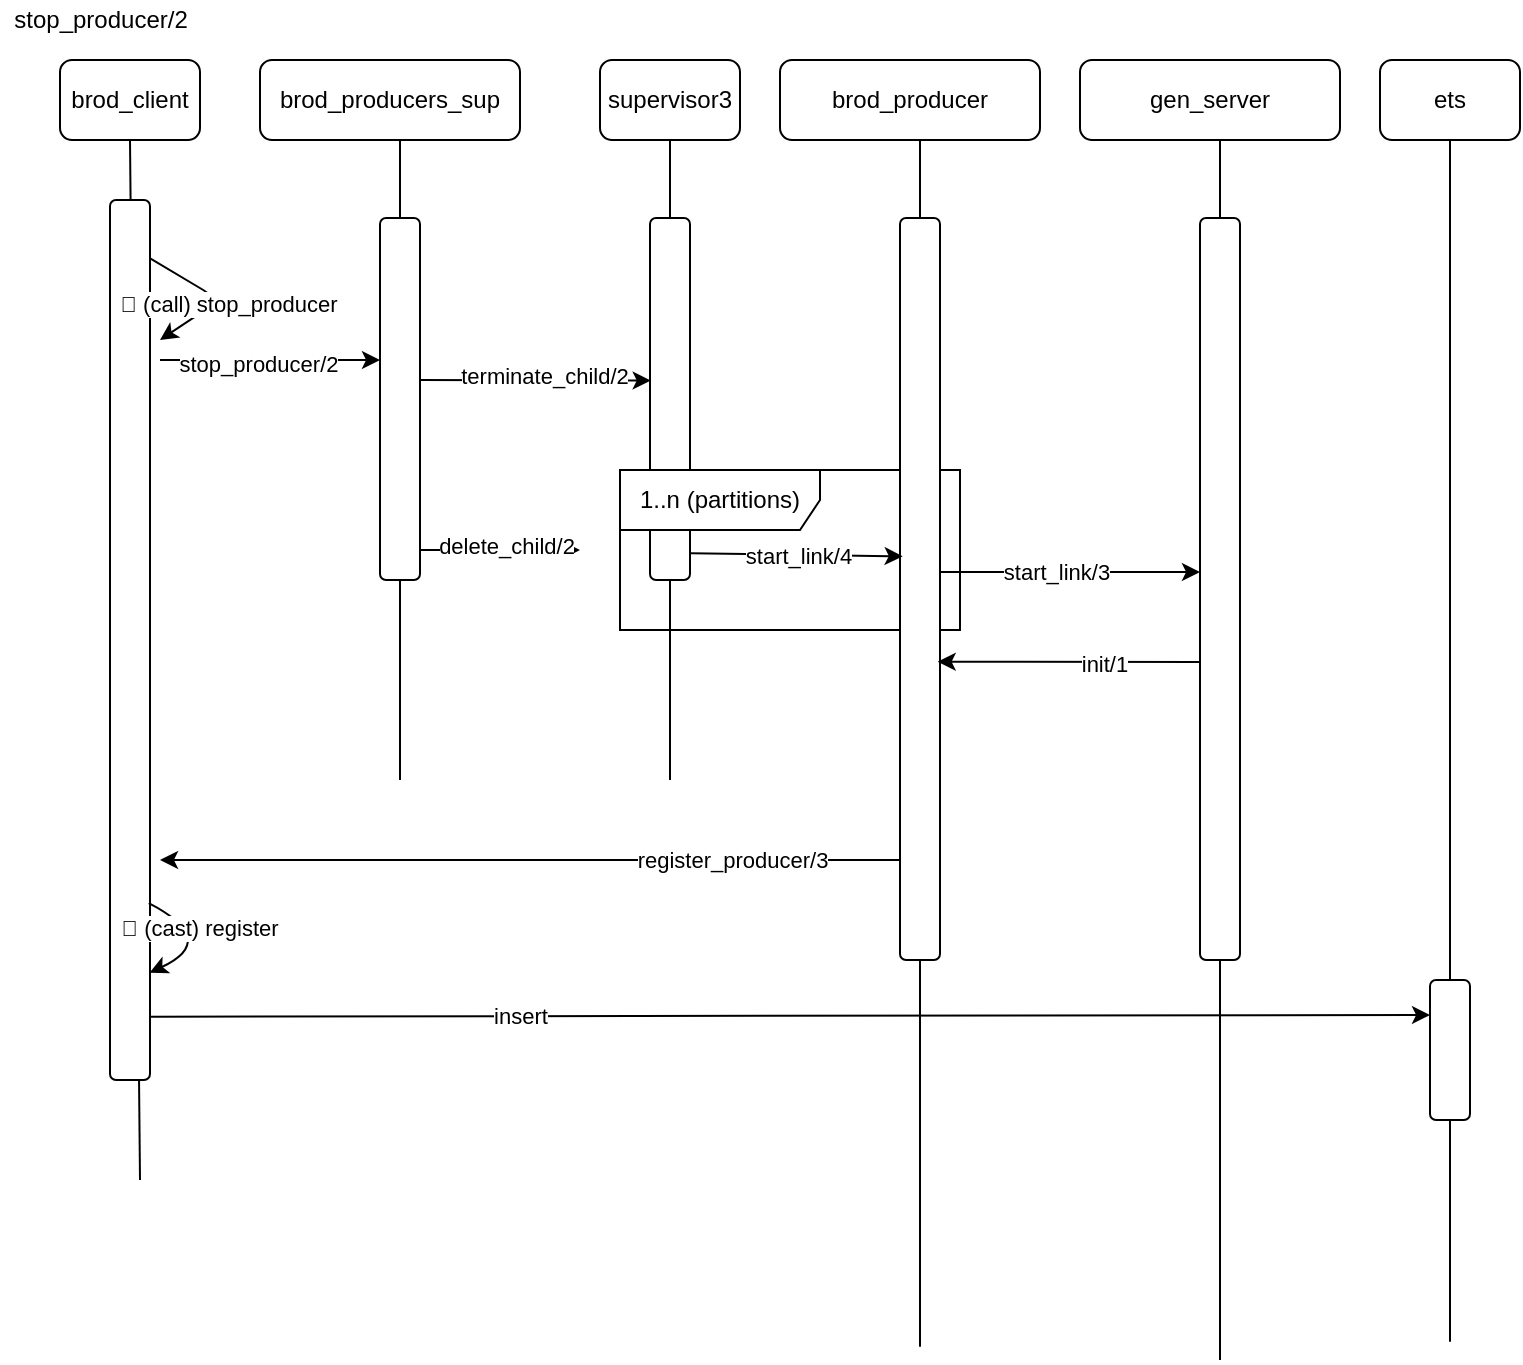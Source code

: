 <mxfile version="18.0.6" type="github"><diagram id="bzbV4TsPMnsOtB9YOJCU" name="Page-1"><mxGraphModel dx="1298" dy="720" grid="1" gridSize="10" guides="1" tooltips="1" connect="1" arrows="1" fold="1" page="1" pageScale="1" pageWidth="1100" pageHeight="850" math="0" shadow="0"><root><mxCell id="0"/><mxCell id="1" parent="0"/><mxCell id="CQa67APesN65KrCcJpEm-7" value="" style="group" parent="1" vertex="1" connectable="0"><mxGeometry x="40" y="40" width="70" height="510" as="geometry"/></mxCell><mxCell id="CQa67APesN65KrCcJpEm-8" value="brod_client" style="rounded=1;whiteSpace=wrap;html=1;" parent="CQa67APesN65KrCcJpEm-7" vertex="1"><mxGeometry width="70" height="40" as="geometry"/></mxCell><mxCell id="CQa67APesN65KrCcJpEm-9" value="" style="endArrow=none;html=1;rounded=0;entryX=0.5;entryY=1;entryDx=0;entryDy=0;" parent="CQa67APesN65KrCcJpEm-7" target="CQa67APesN65KrCcJpEm-8" edge="1"><mxGeometry width="50" height="50" relative="1" as="geometry"><mxPoint x="40" y="560" as="sourcePoint"/><mxPoint x="90" y="190" as="targetPoint"/></mxGeometry></mxCell><mxCell id="CQa67APesN65KrCcJpEm-30" value="" style="rounded=1;whiteSpace=wrap;html=1;" parent="CQa67APesN65KrCcJpEm-7" vertex="1"><mxGeometry x="25" y="70" width="20" height="440" as="geometry"/></mxCell><mxCell id="CQa67APesN65KrCcJpEm-32" value="" style="endArrow=classic;html=1;rounded=1;exitX=0.993;exitY=0.066;exitDx=0;exitDy=0;exitPerimeter=0;" parent="CQa67APesN65KrCcJpEm-7" source="CQa67APesN65KrCcJpEm-30" edge="1"><mxGeometry width="50" height="50" relative="1" as="geometry"><mxPoint x="140" y="190" as="sourcePoint"/><mxPoint x="50" y="140" as="targetPoint"/><Array as="points"><mxPoint x="80" y="120"/></Array></mxGeometry></mxCell><mxCell id="CQa67APesN65KrCcJpEm-33" value="📩 (call) stop_producer" style="edgeLabel;html=1;align=center;verticalAlign=middle;resizable=0;points=[];" parent="CQa67APesN65KrCcJpEm-32" vertex="1" connectable="0"><mxGeometry x="-0.539" y="-2" relative="1" as="geometry"><mxPoint x="25" y="12" as="offset"/></mxGeometry></mxCell><mxCell id="CQa67APesN65KrCcJpEm-72" value="" style="endArrow=classic;html=1;curved=1;exitX=0.969;exitY=0.799;exitDx=0;exitDy=0;exitPerimeter=0;entryX=0.993;entryY=0.878;entryDx=0;entryDy=0;entryPerimeter=0;" parent="CQa67APesN65KrCcJpEm-7" source="CQa67APesN65KrCcJpEm-30" target="CQa67APesN65KrCcJpEm-30" edge="1"><mxGeometry width="50" height="50" relative="1" as="geometry"><mxPoint x="200" y="420" as="sourcePoint"/><mxPoint x="250" y="370" as="targetPoint"/><Array as="points"><mxPoint x="80" y="440"/></Array></mxGeometry></mxCell><mxCell id="CQa67APesN65KrCcJpEm-73" value="&amp;nbsp;📩 (cast) register" style="edgeLabel;html=1;align=center;verticalAlign=middle;resizable=0;points=[];" parent="CQa67APesN65KrCcJpEm-72" vertex="1" connectable="0"><mxGeometry x="-0.715" y="-1" relative="1" as="geometry"><mxPoint x="14" y="6" as="offset"/></mxGeometry></mxCell><mxCell id="CQa67APesN65KrCcJpEm-12" value="" style="group" parent="1" vertex="1" connectable="0"><mxGeometry x="140" y="40" width="130" height="360" as="geometry"/></mxCell><mxCell id="CQa67APesN65KrCcJpEm-13" value="brod_producers_sup" style="rounded=1;whiteSpace=wrap;html=1;" parent="CQa67APesN65KrCcJpEm-12" vertex="1"><mxGeometry width="130" height="40" as="geometry"/></mxCell><mxCell id="CQa67APesN65KrCcJpEm-20" value="" style="endArrow=none;html=1;rounded=0;" parent="CQa67APesN65KrCcJpEm-12" edge="1"><mxGeometry width="50" height="50" relative="1" as="geometry"><mxPoint x="70" y="360" as="sourcePoint"/><mxPoint x="70" y="40" as="targetPoint"/></mxGeometry></mxCell><mxCell id="CQa67APesN65KrCcJpEm-34" value="" style="rounded=1;whiteSpace=wrap;html=1;" parent="CQa67APesN65KrCcJpEm-12" vertex="1"><mxGeometry x="60" y="79" width="20" height="181" as="geometry"/></mxCell><mxCell id="CQa67APesN65KrCcJpEm-15" value="" style="group" parent="1" vertex="1" connectable="0"><mxGeometry x="310" y="40" width="70" height="360" as="geometry"/></mxCell><mxCell id="CQa67APesN65KrCcJpEm-16" value="supervisor3" style="rounded=1;whiteSpace=wrap;html=1;" parent="CQa67APesN65KrCcJpEm-15" vertex="1"><mxGeometry width="70" height="40" as="geometry"/></mxCell><mxCell id="CQa67APesN65KrCcJpEm-17" value="" style="endArrow=none;html=1;rounded=0;entryX=0.5;entryY=1;entryDx=0;entryDy=0;" parent="CQa67APesN65KrCcJpEm-15" target="CQa67APesN65KrCcJpEm-16" edge="1"><mxGeometry width="50" height="50" relative="1" as="geometry"><mxPoint x="35" y="360" as="sourcePoint"/><mxPoint x="90" y="190" as="targetPoint"/></mxGeometry></mxCell><mxCell id="CQa67APesN65KrCcJpEm-43" value="" style="rounded=1;whiteSpace=wrap;html=1;" parent="CQa67APesN65KrCcJpEm-15" vertex="1"><mxGeometry x="25" y="79" width="20" height="181" as="geometry"/></mxCell><mxCell id="CQa67APesN65KrCcJpEm-41" value="" style="endArrow=classic;html=1;rounded=1;" parent="1" edge="1"><mxGeometry width="50" height="50" relative="1" as="geometry"><mxPoint x="90" y="190" as="sourcePoint"/><mxPoint x="200" y="190" as="targetPoint"/></mxGeometry></mxCell><mxCell id="CQa67APesN65KrCcJpEm-42" value="stop_producer/2" style="edgeLabel;html=1;align=center;verticalAlign=middle;resizable=0;points=[];" parent="CQa67APesN65KrCcJpEm-41" vertex="1" connectable="0"><mxGeometry x="-0.115" y="-2" relative="1" as="geometry"><mxPoint as="offset"/></mxGeometry></mxCell><mxCell id="CQa67APesN65KrCcJpEm-44" value="" style="endArrow=classic;html=1;rounded=1;entryX=0.017;entryY=0.449;entryDx=0;entryDy=0;entryPerimeter=0;" parent="1" target="CQa67APesN65KrCcJpEm-43" edge="1"><mxGeometry width="50" height="50" relative="1" as="geometry"><mxPoint x="220" y="200" as="sourcePoint"/><mxPoint x="320" y="170" as="targetPoint"/></mxGeometry></mxCell><mxCell id="CQa67APesN65KrCcJpEm-45" value="terminate_child/2" style="edgeLabel;html=1;align=center;verticalAlign=middle;resizable=0;points=[];" parent="CQa67APesN65KrCcJpEm-44" vertex="1" connectable="0"><mxGeometry x="0.075" y="2" relative="1" as="geometry"><mxPoint as="offset"/></mxGeometry></mxCell><mxCell id="CQa67APesN65KrCcJpEm-52" value="" style="group" parent="1" vertex="1" connectable="0"><mxGeometry x="400" y="40" width="130" height="450" as="geometry"/></mxCell><mxCell id="CQa67APesN65KrCcJpEm-60" value="1..n (partitions)" style="shape=umlFrame;whiteSpace=wrap;html=1;width=100;height=30;" parent="CQa67APesN65KrCcJpEm-52" vertex="1"><mxGeometry x="-80" y="205" width="170" height="80" as="geometry"/></mxCell><mxCell id="CQa67APesN65KrCcJpEm-53" value="brod_producer" style="rounded=1;whiteSpace=wrap;html=1;" parent="CQa67APesN65KrCcJpEm-52" vertex="1"><mxGeometry width="130" height="40" as="geometry"/></mxCell><mxCell id="CQa67APesN65KrCcJpEm-54" value="" style="endArrow=none;html=1;rounded=0;" parent="CQa67APesN65KrCcJpEm-52" edge="1"><mxGeometry width="50" height="50" relative="1" as="geometry"><mxPoint x="70" y="643.333" as="sourcePoint"/><mxPoint x="70" y="40" as="targetPoint"/></mxGeometry></mxCell><mxCell id="CQa67APesN65KrCcJpEm-55" value="" style="rounded=1;whiteSpace=wrap;html=1;" parent="CQa67APesN65KrCcJpEm-52" vertex="1"><mxGeometry x="60" y="79" width="20" height="371" as="geometry"/></mxCell><mxCell id="CQa67APesN65KrCcJpEm-58" value="" style="endArrow=classic;html=1;curved=1;exitX=1.017;exitY=0.926;exitDx=0;exitDy=0;exitPerimeter=0;entryX=0.067;entryY=0.456;entryDx=0;entryDy=0;entryPerimeter=0;" parent="1" source="CQa67APesN65KrCcJpEm-43" target="CQa67APesN65KrCcJpEm-55" edge="1"><mxGeometry width="50" height="50" relative="1" as="geometry"><mxPoint x="310" y="220" as="sourcePoint"/><mxPoint x="360" y="170" as="targetPoint"/></mxGeometry></mxCell><mxCell id="CQa67APesN65KrCcJpEm-59" value="start_link/4" style="edgeLabel;html=1;align=center;verticalAlign=middle;resizable=0;points=[];" parent="CQa67APesN65KrCcJpEm-58" vertex="1" connectable="0"><mxGeometry x="0.009" relative="1" as="geometry"><mxPoint as="offset"/></mxGeometry></mxCell><mxCell id="CQa67APesN65KrCcJpEm-61" value="" style="group" parent="1" vertex="1" connectable="0"><mxGeometry x="550" y="40" width="130" height="450" as="geometry"/></mxCell><mxCell id="CQa67APesN65KrCcJpEm-63" value="gen_server" style="rounded=1;whiteSpace=wrap;html=1;" parent="CQa67APesN65KrCcJpEm-61" vertex="1"><mxGeometry width="130" height="40" as="geometry"/></mxCell><mxCell id="CQa67APesN65KrCcJpEm-64" value="" style="endArrow=none;html=1;rounded=0;" parent="CQa67APesN65KrCcJpEm-61" edge="1"><mxGeometry width="50" height="50" relative="1" as="geometry"><mxPoint x="70" y="650" as="sourcePoint"/><mxPoint x="70" y="40" as="targetPoint"/></mxGeometry></mxCell><mxCell id="CQa67APesN65KrCcJpEm-65" value="" style="rounded=1;whiteSpace=wrap;html=1;" parent="CQa67APesN65KrCcJpEm-61" vertex="1"><mxGeometry x="60" y="79" width="20" height="371" as="geometry"/></mxCell><mxCell id="CQa67APesN65KrCcJpEm-66" value="" style="endArrow=classic;html=1;curved=1;exitX=1;exitY=0.477;exitDx=0;exitDy=0;exitPerimeter=0;" parent="1" source="CQa67APesN65KrCcJpEm-55" edge="1"><mxGeometry width="50" height="50" relative="1" as="geometry"><mxPoint x="500" y="280" as="sourcePoint"/><mxPoint x="610" y="296" as="targetPoint"/></mxGeometry></mxCell><mxCell id="CQa67APesN65KrCcJpEm-67" value="start_link/3" style="edgeLabel;html=1;align=center;verticalAlign=middle;resizable=0;points=[];" parent="CQa67APesN65KrCcJpEm-66" vertex="1" connectable="0"><mxGeometry x="-0.114" relative="1" as="geometry"><mxPoint as="offset"/></mxGeometry></mxCell><mxCell id="CQa67APesN65KrCcJpEm-68" value="" style="endArrow=classic;html=1;curved=1;entryX=0.942;entryY=0.598;entryDx=0;entryDy=0;entryPerimeter=0;" parent="1" target="CQa67APesN65KrCcJpEm-55" edge="1"><mxGeometry width="50" height="50" relative="1" as="geometry"><mxPoint x="610" y="341" as="sourcePoint"/><mxPoint x="550" y="270" as="targetPoint"/></mxGeometry></mxCell><mxCell id="CQa67APesN65KrCcJpEm-69" value="init/1" style="edgeLabel;html=1;align=center;verticalAlign=middle;resizable=0;points=[];" parent="CQa67APesN65KrCcJpEm-68" vertex="1" connectable="0"><mxGeometry x="-0.258" y="1" relative="1" as="geometry"><mxPoint as="offset"/></mxGeometry></mxCell><mxCell id="CQa67APesN65KrCcJpEm-70" value="" style="endArrow=classic;html=1;curved=1;" parent="1" edge="1"><mxGeometry width="50" height="50" relative="1" as="geometry"><mxPoint x="460" y="440" as="sourcePoint"/><mxPoint x="90" y="440" as="targetPoint"/></mxGeometry></mxCell><mxCell id="CQa67APesN65KrCcJpEm-71" value="register_producer/3" style="edgeLabel;html=1;align=center;verticalAlign=middle;resizable=0;points=[];" parent="CQa67APesN65KrCcJpEm-70" vertex="1" connectable="0"><mxGeometry x="-0.542" relative="1" as="geometry"><mxPoint as="offset"/></mxGeometry></mxCell><mxCell id="CQa67APesN65KrCcJpEm-3" value="stop_producer/2" style="text;html=1;align=center;verticalAlign=middle;resizable=0;points=[];autosize=1;strokeColor=none;fillColor=none;" parent="1" vertex="1"><mxGeometry x="10" y="10" width="100" height="20" as="geometry"/></mxCell><mxCell id="CQa67APesN65KrCcJpEm-74" value="" style="group" parent="1" vertex="1" connectable="0"><mxGeometry x="700" y="40" width="70" height="360" as="geometry"/></mxCell><mxCell id="CQa67APesN65KrCcJpEm-75" value="ets" style="rounded=1;whiteSpace=wrap;html=1;" parent="CQa67APesN65KrCcJpEm-74" vertex="1"><mxGeometry width="70" height="40" as="geometry"/></mxCell><mxCell id="CQa67APesN65KrCcJpEm-81" value="" style="endArrow=none;html=1;curved=1;entryX=0.5;entryY=1;entryDx=0;entryDy=0;startArrow=none;" parent="1" source="CQa67APesN65KrCcJpEm-77" target="CQa67APesN65KrCcJpEm-75" edge="1"><mxGeometry width="50" height="50" relative="1" as="geometry"><mxPoint x="735" y="680.833" as="sourcePoint"/><mxPoint x="450" y="290" as="targetPoint"/></mxGeometry></mxCell><mxCell id="CQa67APesN65KrCcJpEm-77" value="" style="rounded=1;whiteSpace=wrap;html=1;" parent="1" vertex="1"><mxGeometry x="725" y="500" width="20" height="70" as="geometry"/></mxCell><mxCell id="CQa67APesN65KrCcJpEm-82" value="" style="endArrow=none;html=1;curved=1;entryX=0.5;entryY=1;entryDx=0;entryDy=0;" parent="1" target="CQa67APesN65KrCcJpEm-77" edge="1"><mxGeometry width="50" height="50" relative="1" as="geometry"><mxPoint x="735.0" y="680.833" as="sourcePoint"/><mxPoint x="735.0" y="80" as="targetPoint"/></mxGeometry></mxCell><mxCell id="CQa67APesN65KrCcJpEm-83" value="" style="endArrow=classic;html=1;curved=1;exitX=0.983;exitY=0.928;exitDx=0;exitDy=0;exitPerimeter=0;entryX=0;entryY=0.25;entryDx=0;entryDy=0;" parent="1" source="CQa67APesN65KrCcJpEm-30" target="CQa67APesN65KrCcJpEm-77" edge="1"><mxGeometry width="50" height="50" relative="1" as="geometry"><mxPoint x="400" y="420" as="sourcePoint"/><mxPoint x="450" y="370" as="targetPoint"/></mxGeometry></mxCell><mxCell id="CQa67APesN65KrCcJpEm-84" value="insert" style="edgeLabel;html=1;align=center;verticalAlign=middle;resizable=0;points=[];" parent="CQa67APesN65KrCcJpEm-83" vertex="1" connectable="0"><mxGeometry x="-0.422" relative="1" as="geometry"><mxPoint as="offset"/></mxGeometry></mxCell><mxCell id="OmkTlBJKIaAHYTMnCIKa-1" value="" style="endArrow=classic;html=1;rounded=1;exitX=1;exitY=0.917;exitDx=0;exitDy=0;exitPerimeter=0;" parent="1" source="CQa67APesN65KrCcJpEm-34" edge="1"><mxGeometry width="50" height="50" relative="1" as="geometry"><mxPoint x="220" y="240" as="sourcePoint"/><mxPoint x="300" y="285" as="targetPoint"/></mxGeometry></mxCell><mxCell id="OmkTlBJKIaAHYTMnCIKa-2" value="delete_child/2" style="edgeLabel;html=1;align=center;verticalAlign=middle;resizable=0;points=[];" parent="OmkTlBJKIaAHYTMnCIKa-1" vertex="1" connectable="0"><mxGeometry x="0.075" y="2" relative="1" as="geometry"><mxPoint as="offset"/></mxGeometry></mxCell></root></mxGraphModel></diagram></mxfile>